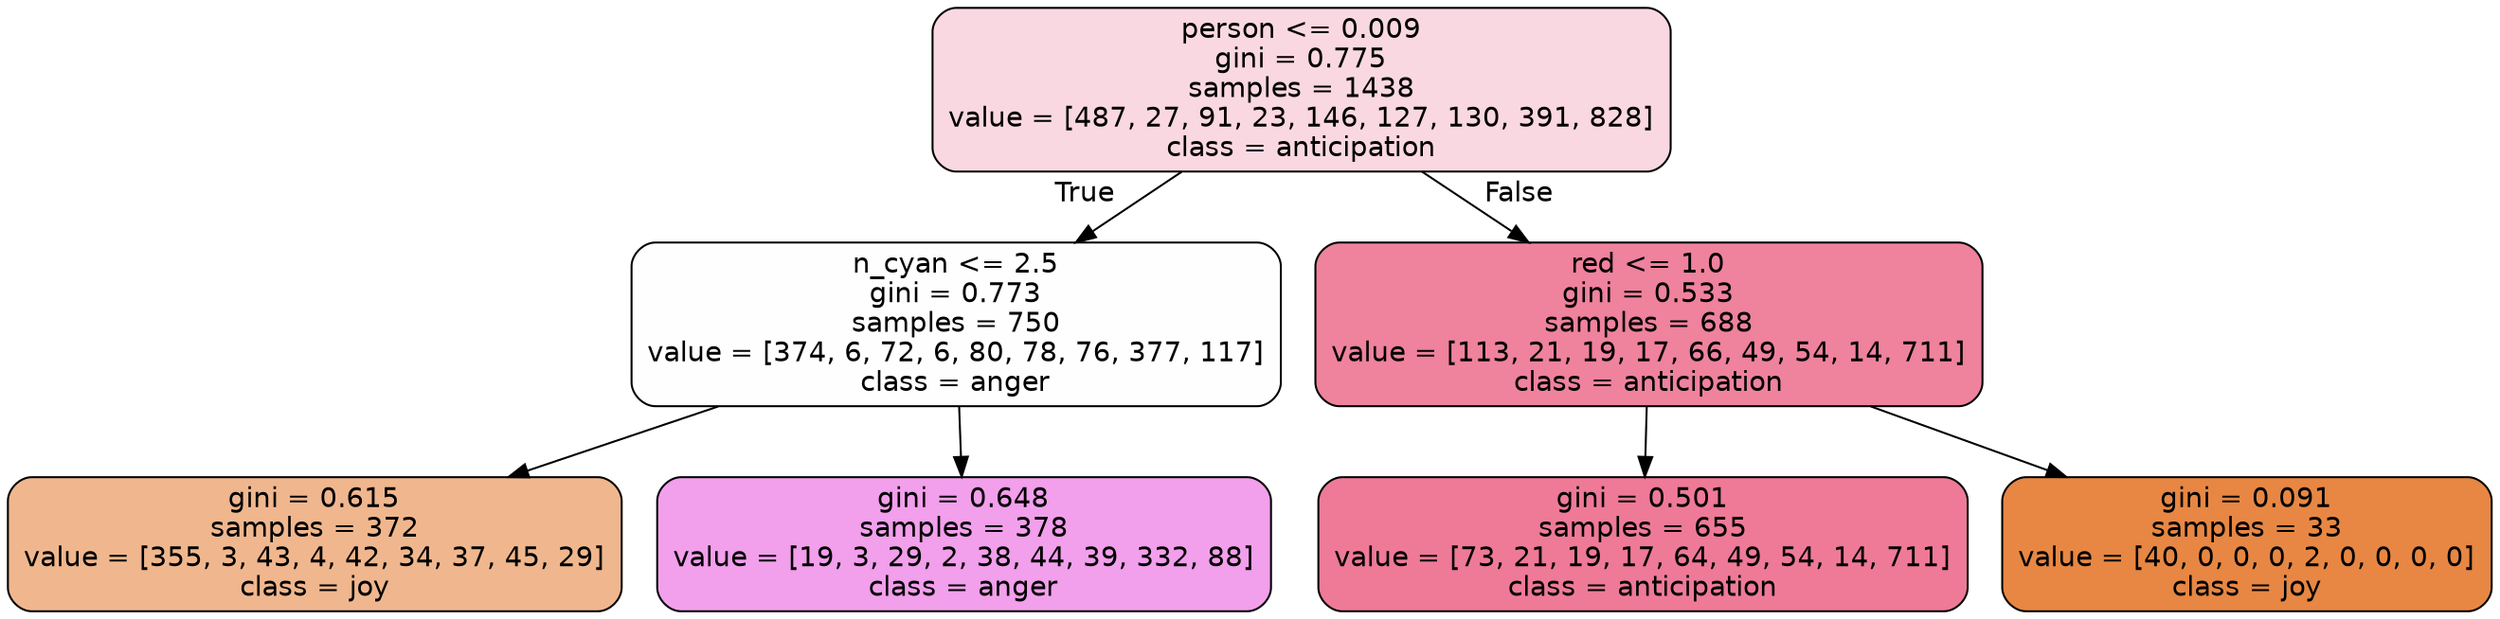 digraph Tree {
node [shape=box, style="filled, rounded", color="black", fontname=helvetica] ;
edge [fontname=helvetica] ;
0 [label="person <= 0.009\ngini = 0.775\nsamples = 1438\nvalue = [487, 27, 91, 23, 146, 127, 130, 391, 828]\nclass = anticipation", fillcolor="#e5396431"] ;
1 [label="n_cyan <= 2.5\ngini = 0.773\nsamples = 750\nvalue = [374, 6, 72, 6, 80, 78, 76, 377, 117]\nclass = anger", fillcolor="#e539d701"] ;
0 -> 1 [labeldistance=2.5, labelangle=45, headlabel="True"] ;
2 [label="gini = 0.615\nsamples = 372\nvalue = [355, 3, 43, 4, 42, 34, 37, 45, 29]\nclass = joy", fillcolor="#e5813991"] ;
1 -> 2 ;
3 [label="gini = 0.648\nsamples = 378\nvalue = [19, 3, 29, 2, 38, 44, 39, 332, 88]\nclass = anger", fillcolor="#e539d77b"] ;
1 -> 3 ;
4 [label="red <= 1.0\ngini = 0.533\nsamples = 688\nvalue = [113, 21, 19, 17, 66, 49, 54, 14, 711]\nclass = anticipation", fillcolor="#e53964a0"] ;
0 -> 4 [labeldistance=2.5, labelangle=-45, headlabel="False"] ;
5 [label="gini = 0.501\nsamples = 655\nvalue = [73, 21, 19, 17, 64, 49, 54, 14, 711]\nclass = anticipation", fillcolor="#e53964ab"] ;
4 -> 5 ;
6 [label="gini = 0.091\nsamples = 33\nvalue = [40, 0, 0, 0, 2, 0, 0, 0, 0]\nclass = joy", fillcolor="#e58139f2"] ;
4 -> 6 ;
}
